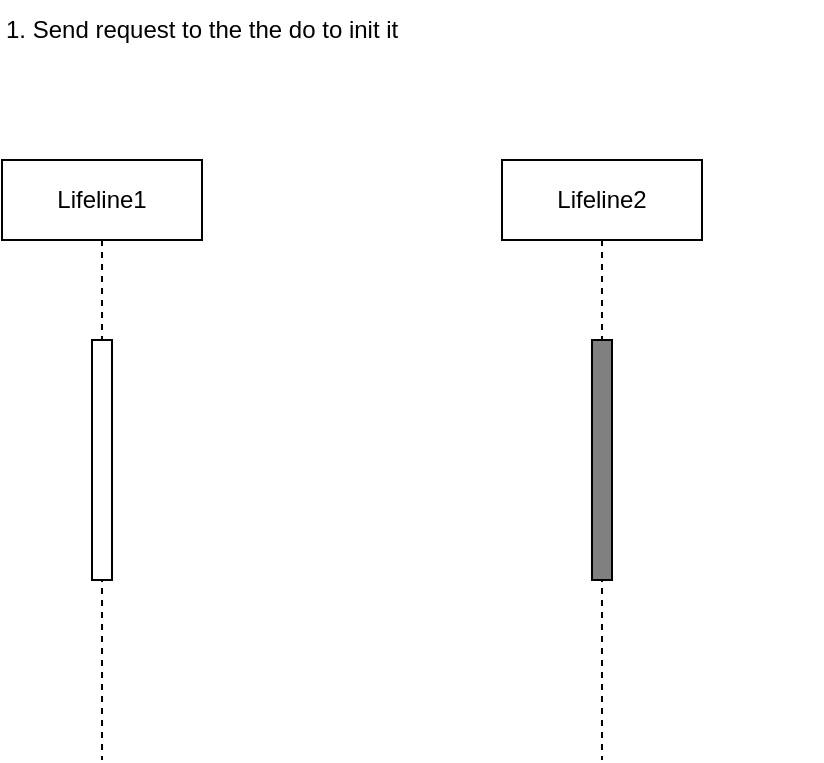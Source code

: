 <mxfile>
    <diagram id="j0kffc1MHC5fgXixYq-z" name="Page-1">
        <mxGraphModel dx="483" dy="358" grid="1" gridSize="10" guides="1" tooltips="1" connect="1" arrows="1" fold="1" page="1" pageScale="1" pageWidth="850" pageHeight="1100" math="0" shadow="0">
            <root>
                <mxCell id="0"/>
                <mxCell id="1" parent="0"/>
                <mxCell id="2" value="Lifeline2" style="shape=umlLifeline;perimeter=lifelinePerimeter;whiteSpace=wrap;html=1;container=1;collapsible=0;recursiveResize=0;outlineConnect=0;" vertex="1" parent="1">
                    <mxGeometry x="430" y="170" width="100" height="300" as="geometry"/>
                </mxCell>
                <mxCell id="3" value="" style="html=1;points=[];perimeter=orthogonalPerimeter;fillColor=#808080;" vertex="1" parent="2">
                    <mxGeometry x="45" y="90" width="10" height="120" as="geometry"/>
                </mxCell>
                <mxCell id="4" value="Lifeline1" style="shape=umlLifeline;perimeter=lifelinePerimeter;whiteSpace=wrap;html=1;container=1;collapsible=0;recursiveResize=0;outlineConnect=0;" vertex="1" parent="1">
                    <mxGeometry x="180" y="170" width="100" height="300" as="geometry"/>
                </mxCell>
                <mxCell id="5" value="" style="html=1;points=[];perimeter=orthogonalPerimeter;" vertex="1" parent="4">
                    <mxGeometry x="45" y="90" width="10" height="120" as="geometry"/>
                </mxCell>
                <mxCell id="7" value="1. Send request to the the do to init it" style="text;strokeColor=none;align=left;fillColor=none;html=1;verticalAlign=middle;whiteSpace=wrap;rounded=0;" vertex="1" parent="1">
                    <mxGeometry x="180" y="90" width="410" height="30" as="geometry"/>
                </mxCell>
            </root>
        </mxGraphModel>
    </diagram>
</mxfile>
